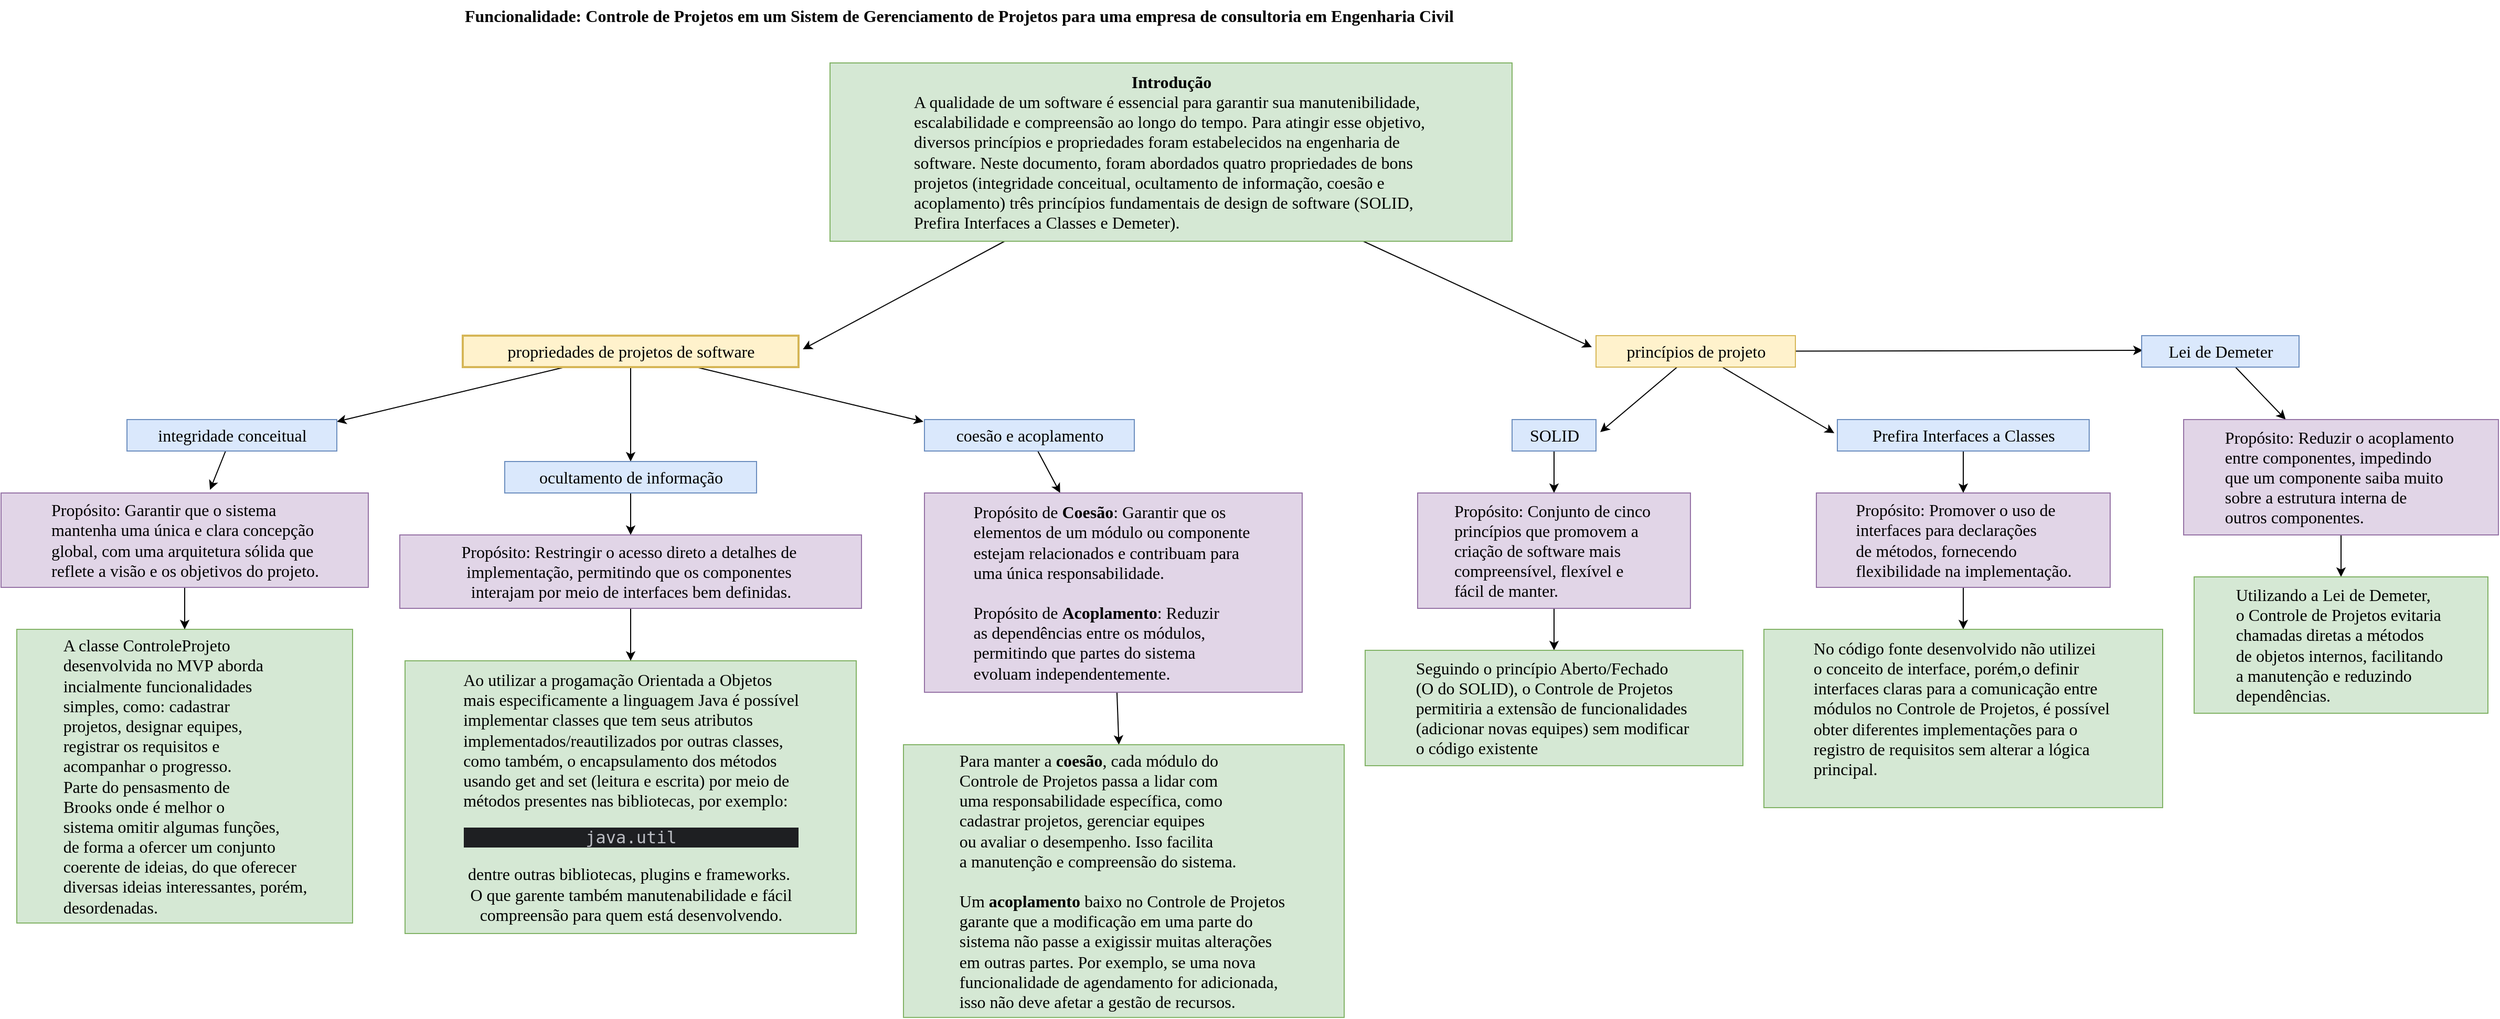 <mxfile version="20.8.16" type="device"><diagram name="Página-1" id="H5MuItUH7yLT1Mwbo5w6"><mxGraphModel dx="2603" dy="836" grid="1" gridSize="10" guides="1" tooltips="1" connect="1" arrows="1" fold="1" page="1" pageScale="1" pageWidth="1169" pageHeight="827" math="0" shadow="0"><root><mxCell id="0"/><mxCell id="1" parent="0"/><mxCell id="K2s0D_GUaI4HdOoe-uHt-1" value="&lt;b style=&quot;background-color: initial;&quot;&gt;&lt;font style=&quot;font-size: 16px;&quot; face=&quot;Verdana&quot;&gt;Funcionalidade: Controle de Projetos em um Sistem de Gerenciamento de Projetos para uma empresa de consultoria em Engenharia Civil&lt;/font&gt;&lt;/b&gt;" style="text;html=1;align=left;verticalAlign=middle;resizable=0;points=[];autosize=1;strokeColor=none;fillColor=none;" vertex="1" parent="1"><mxGeometry x="80" y="50" width="1260" height="30" as="geometry"/></mxCell><mxCell id="K2s0D_GUaI4HdOoe-uHt-50" style="edgeStyle=none;rounded=0;orthogonalLoop=1;jettySize=auto;html=1;entryX=1.05;entryY=0.4;entryDx=0;entryDy=0;entryPerimeter=0;fontFamily=Verdana;fontSize=16;" edge="1" parent="1" source="K2s0D_GUaI4HdOoe-uHt-2" target="K2s0D_GUaI4HdOoe-uHt-46"><mxGeometry relative="1" as="geometry"/></mxCell><mxCell id="K2s0D_GUaI4HdOoe-uHt-54" style="edgeStyle=none;rounded=0;orthogonalLoop=1;jettySize=auto;html=1;entryX=0.007;entryY=0.467;entryDx=0;entryDy=0;entryPerimeter=0;fontFamily=Verdana;fontSize=16;" edge="1" parent="1" source="K2s0D_GUaI4HdOoe-uHt-2" target="K2s0D_GUaI4HdOoe-uHt-48"><mxGeometry relative="1" as="geometry"/></mxCell><mxCell id="K2s0D_GUaI4HdOoe-uHt-55" style="edgeStyle=none;rounded=0;orthogonalLoop=1;jettySize=auto;html=1;entryX=-0.012;entryY=0.433;entryDx=0;entryDy=0;entryPerimeter=0;fontFamily=Verdana;fontSize=16;" edge="1" parent="1" source="K2s0D_GUaI4HdOoe-uHt-2" target="K2s0D_GUaI4HdOoe-uHt-47"><mxGeometry relative="1" as="geometry"/></mxCell><mxCell id="K2s0D_GUaI4HdOoe-uHt-2" value="princípios de projeto" style="text;html=1;align=center;verticalAlign=middle;resizable=0;points=[];autosize=1;strokeColor=#d6b656;fillColor=#fff2cc;fontSize=16;fontFamily=Verdana;" vertex="1" parent="1"><mxGeometry x="1160" y="370" width="190" height="30" as="geometry"/></mxCell><mxCell id="K2s0D_GUaI4HdOoe-uHt-15" value="&lt;div style=&quot;text-align: justify;&quot;&gt;&lt;span style=&quot;background-color: initial;&quot;&gt;A classe ControleProjeto&amp;nbsp;&lt;/span&gt;&lt;/div&gt;&lt;div style=&quot;text-align: justify;&quot;&gt;&lt;span style=&quot;background-color: initial;&quot;&gt;desenvolvida&amp;nbsp;&lt;/span&gt;&lt;span style=&quot;background-color: initial;&quot;&gt;no MVP&amp;nbsp;&lt;/span&gt;&lt;span style=&quot;background-color: initial;&quot;&gt;aborda&amp;nbsp;&lt;/span&gt;&lt;/div&gt;&lt;div style=&quot;text-align: justify;&quot;&gt;&lt;span style=&quot;background-color: initial;&quot;&gt;incialmente&amp;nbsp;&lt;/span&gt;&lt;span style=&quot;background-color: initial;&quot;&gt;funcionalidades&amp;nbsp;&lt;/span&gt;&lt;/div&gt;&lt;div style=&quot;text-align: justify;&quot;&gt;&lt;span style=&quot;background-color: initial;&quot;&gt;simples,&amp;nbsp;&lt;/span&gt;&lt;span style=&quot;background-color: initial;&quot;&gt;como: cadastrar&amp;nbsp;&lt;/span&gt;&lt;/div&gt;&lt;div style=&quot;text-align: justify;&quot;&gt;&lt;span style=&quot;background-color: initial;&quot;&gt;projetos,&amp;nbsp;&lt;/span&gt;&lt;span style=&quot;background-color: initial;&quot;&gt;designar equipes,&amp;nbsp;&lt;/span&gt;&lt;/div&gt;&lt;div style=&quot;text-align: justify;&quot;&gt;&lt;span style=&quot;background-color: initial;&quot;&gt;registrar&amp;nbsp;&lt;/span&gt;&lt;span style=&quot;background-color: initial;&quot;&gt;os requisitos e&amp;nbsp;&lt;/span&gt;&lt;/div&gt;&lt;div style=&quot;text-align: justify;&quot;&gt;&lt;span style=&quot;background-color: initial;&quot;&gt;acompanhar&amp;nbsp;&lt;/span&gt;&lt;span style=&quot;background-color: initial;&quot;&gt;o progresso.&amp;nbsp;&lt;/span&gt;&lt;/div&gt;&lt;div style=&quot;text-align: justify;&quot;&gt;&lt;span style=&quot;background-color: initial;&quot;&gt;Parte do pensasmento de&amp;nbsp;&lt;/span&gt;&lt;/div&gt;&lt;div style=&quot;text-align: justify;&quot;&gt;&lt;span style=&quot;background-color: initial;&quot;&gt;Brooks onde é melhor o&amp;nbsp;&lt;/span&gt;&lt;/div&gt;&lt;div style=&quot;text-align: justify;&quot;&gt;&lt;span style=&quot;background-color: initial;&quot;&gt;sistema omitir algumas funções,&lt;/span&gt;&lt;/div&gt;&lt;div style=&quot;text-align: justify;&quot;&gt;&lt;span style=&quot;background-color: initial;&quot;&gt;de forma a ofercer um conjunto&lt;/span&gt;&lt;/div&gt;&lt;div style=&quot;text-align: justify;&quot;&gt;&lt;span style=&quot;background-color: initial;&quot;&gt;coerente de ideias, do que oferecer&lt;/span&gt;&lt;/div&gt;&lt;div style=&quot;text-align: justify;&quot;&gt;&lt;span style=&quot;background-color: initial;&quot;&gt;diversas ideias interessantes, porém,&lt;/span&gt;&lt;/div&gt;&lt;div style=&quot;text-align: justify;&quot;&gt;&lt;span style=&quot;background-color: initial;&quot;&gt;desordenadas.&lt;/span&gt;&lt;/div&gt;" style="text;html=1;align=center;verticalAlign=middle;resizable=0;points=[];autosize=1;strokeColor=#82b366;fillColor=#d5e8d4;fontSize=16;fontFamily=Verdana;" vertex="1" parent="1"><mxGeometry x="-345" y="650" width="320" height="280" as="geometry"/></mxCell><mxCell id="K2s0D_GUaI4HdOoe-uHt-19" value="" style="edgeStyle=none;rounded=0;orthogonalLoop=1;jettySize=auto;html=1;fontFamily=Verdana;fontSize=16;entryX=1;entryY=0.067;entryDx=0;entryDy=0;entryPerimeter=0;" edge="1" source="K2s0D_GUaI4HdOoe-uHt-22" target="K2s0D_GUaI4HdOoe-uHt-24" parent="1"><mxGeometry relative="1" as="geometry"/></mxCell><mxCell id="K2s0D_GUaI4HdOoe-uHt-20" value="" style="edgeStyle=none;rounded=0;orthogonalLoop=1;jettySize=auto;html=1;fontFamily=Verdana;fontSize=16;entryX=-0.005;entryY=0.067;entryDx=0;entryDy=0;entryPerimeter=0;" edge="1" source="K2s0D_GUaI4HdOoe-uHt-22" target="K2s0D_GUaI4HdOoe-uHt-27" parent="1"><mxGeometry relative="1" as="geometry"/></mxCell><mxCell id="K2s0D_GUaI4HdOoe-uHt-30" style="edgeStyle=none;rounded=0;orthogonalLoop=1;jettySize=auto;html=1;fontFamily=Verdana;fontSize=16;" edge="1" parent="1" source="K2s0D_GUaI4HdOoe-uHt-22" target="K2s0D_GUaI4HdOoe-uHt-26"><mxGeometry relative="1" as="geometry"/></mxCell><mxCell id="K2s0D_GUaI4HdOoe-uHt-22" value="propriedades de projetos de software" style="text;html=1;align=center;verticalAlign=middle;resizable=0;points=[];autosize=1;strokeColor=#d6b656;fillColor=#fff2cc;fontSize=16;fontFamily=Verdana;rounded=0;perimeterSpacing=0;strokeWidth=2;" vertex="1" parent="1"><mxGeometry x="80" y="370" width="320" height="30" as="geometry"/></mxCell><mxCell id="K2s0D_GUaI4HdOoe-uHt-36" style="edgeStyle=none;rounded=0;orthogonalLoop=1;jettySize=auto;html=1;entryX=0.569;entryY=-0.033;entryDx=0;entryDy=0;entryPerimeter=0;fontFamily=Verdana;fontSize=16;" edge="1" parent="1" source="K2s0D_GUaI4HdOoe-uHt-24" target="K2s0D_GUaI4HdOoe-uHt-35"><mxGeometry relative="1" as="geometry"/></mxCell><mxCell id="K2s0D_GUaI4HdOoe-uHt-24" value="integridade conceitual" style="text;html=1;align=center;verticalAlign=middle;resizable=0;points=[];autosize=1;strokeColor=#6c8ebf;fillColor=#dae8fc;fontSize=16;fontFamily=Verdana;" vertex="1" parent="1"><mxGeometry x="-240" y="450" width="200" height="30" as="geometry"/></mxCell><mxCell id="K2s0D_GUaI4HdOoe-uHt-39" value="" style="edgeStyle=none;rounded=0;orthogonalLoop=1;jettySize=auto;html=1;fontFamily=Verdana;fontSize=16;" edge="1" parent="1" source="K2s0D_GUaI4HdOoe-uHt-26" target="K2s0D_GUaI4HdOoe-uHt-38"><mxGeometry relative="1" as="geometry"/></mxCell><mxCell id="K2s0D_GUaI4HdOoe-uHt-26" value="ocultamento de informação" style="text;html=1;align=center;verticalAlign=middle;resizable=0;points=[];autosize=1;strokeColor=#6c8ebf;fillColor=#dae8fc;fontSize=16;fontFamily=Verdana;" vertex="1" parent="1"><mxGeometry x="120" y="490" width="240" height="30" as="geometry"/></mxCell><mxCell id="K2s0D_GUaI4HdOoe-uHt-42" value="" style="edgeStyle=none;rounded=0;orthogonalLoop=1;jettySize=auto;html=1;fontFamily=Verdana;fontSize=16;" edge="1" parent="1" source="K2s0D_GUaI4HdOoe-uHt-27" target="K2s0D_GUaI4HdOoe-uHt-41"><mxGeometry relative="1" as="geometry"/></mxCell><mxCell id="K2s0D_GUaI4HdOoe-uHt-27" value="coesão e acoplamento" style="text;html=1;align=center;verticalAlign=middle;resizable=0;points=[];autosize=1;strokeColor=#6c8ebf;fillColor=#dae8fc;fontSize=16;fontFamily=Verdana;" vertex="1" parent="1"><mxGeometry x="520" y="450" width="200" height="30" as="geometry"/></mxCell><mxCell id="K2s0D_GUaI4HdOoe-uHt-28" value="&lt;div style=&quot;text-align: left;&quot;&gt;&lt;span style=&quot;background-color: initial;&quot;&gt;Ao utilizar a progamação Orientada a Objetos&lt;/span&gt;&lt;/div&gt;&lt;div style=&quot;text-align: left;&quot;&gt;&lt;span style=&quot;background-color: initial;&quot;&gt;mais especificamente a linguagem Java é possível&lt;/span&gt;&lt;/div&gt;&lt;div style=&quot;text-align: left;&quot;&gt;&lt;span style=&quot;background-color: initial;&quot;&gt;implementar classes que tem seus atributos&lt;/span&gt;&lt;/div&gt;&lt;div style=&quot;text-align: left;&quot;&gt;&lt;span style=&quot;background-color: initial;&quot;&gt;implementados/reautilizados por outras classes,&lt;/span&gt;&lt;/div&gt;&lt;div style=&quot;text-align: left;&quot;&gt;&lt;span style=&quot;background-color: initial;&quot;&gt;como também, o encapsulamento dos métodos&lt;/span&gt;&lt;/div&gt;&lt;div style=&quot;text-align: left;&quot;&gt;&lt;span style=&quot;background-color: initial;&quot;&gt;usando get and set (leitura e escrita)&amp;nbsp;&lt;/span&gt;&lt;span style=&quot;background-color: initial;&quot;&gt;por meio de&amp;nbsp;&lt;/span&gt;&lt;/div&gt;&lt;div style=&quot;text-align: left;&quot;&gt;&lt;span style=&quot;background-color: initial;&quot;&gt;métodos presentes nas bibliotecas, por exemplo:&lt;/span&gt;&lt;/div&gt;&lt;div style=&quot;background-color:#1e1f22;color:#bcbec4&quot;&gt;&lt;pre style=&quot;font-family:'JetBrains Mono',monospace;font-size:9,8pt;&quot;&gt;java.util&lt;/pre&gt;&lt;/div&gt;dentre outras bibliotecas, plugins e frameworks.&amp;nbsp;&lt;br&gt;O que garente também manutenabilidade e fácil&lt;br&gt;compreensão para quem está desenvolvendo." style="text;html=1;align=center;verticalAlign=middle;resizable=0;points=[];autosize=1;strokeColor=#82b366;fillColor=#d5e8d4;fontSize=16;fontFamily=Verdana;" vertex="1" parent="1"><mxGeometry x="25" y="680" width="430" height="260" as="geometry"/></mxCell><mxCell id="K2s0D_GUaI4HdOoe-uHt-33" style="edgeStyle=none;rounded=0;orthogonalLoop=1;jettySize=auto;html=1;entryX=1.013;entryY=0.433;entryDx=0;entryDy=0;entryPerimeter=0;fontFamily=Verdana;fontSize=16;" edge="1" parent="1" source="K2s0D_GUaI4HdOoe-uHt-32" target="K2s0D_GUaI4HdOoe-uHt-22"><mxGeometry relative="1" as="geometry"/></mxCell><mxCell id="K2s0D_GUaI4HdOoe-uHt-34" style="edgeStyle=none;rounded=0;orthogonalLoop=1;jettySize=auto;html=1;entryX=-0.021;entryY=0.367;entryDx=0;entryDy=0;entryPerimeter=0;fontFamily=Verdana;fontSize=16;" edge="1" parent="1" source="K2s0D_GUaI4HdOoe-uHt-32" target="K2s0D_GUaI4HdOoe-uHt-2"><mxGeometry relative="1" as="geometry"/></mxCell><mxCell id="K2s0D_GUaI4HdOoe-uHt-32" value="&lt;div&gt;&lt;b&gt;Introdução&lt;/b&gt;&lt;/div&gt;&lt;div style=&quot;text-align: justify;&quot;&gt;A qualidade de um software é essencial para garantir sua manutenibilidade,&amp;nbsp;&lt;/div&gt;&lt;div style=&quot;text-align: justify;&quot;&gt;escalabilidade e compreensão ao longo do tempo. Para atingir esse objetivo,&amp;nbsp;&lt;/div&gt;&lt;div style=&quot;text-align: justify;&quot;&gt;diversos princípios e propriedades foram estabelecidos na engenharia de&amp;nbsp;&lt;/div&gt;&lt;div style=&quot;text-align: justify;&quot;&gt;software. Neste documento, foram abordados quatro propriedades de bons&amp;nbsp;&lt;/div&gt;&lt;div style=&quot;text-align: justify;&quot;&gt;projetos&amp;nbsp;&lt;span style=&quot;background-color: initial;&quot;&gt;(integridade conceitual, ocultamento de informação, coesão e&amp;nbsp;&lt;/span&gt;&lt;/div&gt;&lt;div style=&quot;text-align: justify;&quot;&gt;&lt;span style=&quot;background-color: initial;&quot;&gt;acoplamento)&amp;nbsp;&lt;/span&gt;&lt;span style=&quot;background-color: initial;&quot;&gt;três princípios fundamentais de design de software (SOLID,&amp;nbsp;&lt;/span&gt;&lt;/div&gt;&lt;div style=&quot;text-align: justify;&quot;&gt;&lt;span style=&quot;background-color: initial;&quot;&gt;Prefira Interfaces&amp;nbsp;&lt;/span&gt;&lt;span style=&quot;background-color: initial;&quot;&gt;a Classes e Demeter).&lt;/span&gt;&lt;/div&gt;" style="text;html=1;align=center;verticalAlign=middle;resizable=0;points=[];autosize=1;strokeColor=#82b366;fillColor=#d5e8d4;fontSize=16;fontFamily=Verdana;" vertex="1" parent="1"><mxGeometry x="430" y="110" width="650" height="170" as="geometry"/></mxCell><mxCell id="K2s0D_GUaI4HdOoe-uHt-45" value="" style="edgeStyle=none;rounded=0;orthogonalLoop=1;jettySize=auto;html=1;fontFamily=Verdana;fontSize=16;" edge="1" parent="1" source="K2s0D_GUaI4HdOoe-uHt-35" target="K2s0D_GUaI4HdOoe-uHt-15"><mxGeometry relative="1" as="geometry"/></mxCell><mxCell id="K2s0D_GUaI4HdOoe-uHt-35" value="&lt;div style=&quot;text-align: justify;&quot;&gt;Propósito: Garantir que o sistema&amp;nbsp;&lt;/div&gt;&lt;div style=&quot;text-align: justify;&quot;&gt;mantenha&amp;nbsp;&lt;span style=&quot;background-color: initial;&quot;&gt;uma única e clara concepção&amp;nbsp;&lt;/span&gt;&lt;/div&gt;&lt;div style=&quot;text-align: justify;&quot;&gt;&lt;span style=&quot;background-color: initial;&quot;&gt;global,&amp;nbsp;&lt;/span&gt;&lt;span style=&quot;background-color: initial;&quot;&gt;com uma arquitetura sólida que&amp;nbsp;&lt;/span&gt;&lt;/div&gt;&lt;div style=&quot;text-align: justify;&quot;&gt;&lt;span style=&quot;background-color: initial;&quot;&gt;reflete a&amp;nbsp;&lt;/span&gt;&lt;span style=&quot;background-color: initial;&quot;&gt;visão e os objetivos do projeto.&lt;/span&gt;&lt;/div&gt;" style="text;html=1;align=center;verticalAlign=middle;resizable=0;points=[];autosize=1;strokeColor=#9673a6;fillColor=#e1d5e7;fontSize=16;fontFamily=Verdana;" vertex="1" parent="1"><mxGeometry x="-360" y="520" width="350" height="90" as="geometry"/></mxCell><mxCell id="K2s0D_GUaI4HdOoe-uHt-40" value="" style="edgeStyle=none;rounded=0;orthogonalLoop=1;jettySize=auto;html=1;fontFamily=Verdana;fontSize=16;" edge="1" parent="1" source="K2s0D_GUaI4HdOoe-uHt-38" target="K2s0D_GUaI4HdOoe-uHt-28"><mxGeometry relative="1" as="geometry"/></mxCell><mxCell id="K2s0D_GUaI4HdOoe-uHt-38" value="&lt;div&gt;Propósito: Restringir o acesso direto a detalhes de&amp;nbsp;&lt;/div&gt;&lt;div&gt;implementação, permitindo que os componentes&amp;nbsp;&lt;/div&gt;&lt;div&gt;interajam por meio de interfaces bem definidas.&lt;/div&gt;" style="text;html=1;align=center;verticalAlign=middle;resizable=0;points=[];autosize=1;strokeColor=#9673a6;fillColor=#e1d5e7;fontSize=16;fontFamily=Verdana;" vertex="1" parent="1"><mxGeometry x="20" y="560" width="440" height="70" as="geometry"/></mxCell><mxCell id="K2s0D_GUaI4HdOoe-uHt-44" value="" style="edgeStyle=none;rounded=0;orthogonalLoop=1;jettySize=auto;html=1;fontFamily=Verdana;fontSize=16;" edge="1" parent="1" source="K2s0D_GUaI4HdOoe-uHt-41" target="K2s0D_GUaI4HdOoe-uHt-43"><mxGeometry relative="1" as="geometry"/></mxCell><mxCell id="K2s0D_GUaI4HdOoe-uHt-41" value="&lt;div style=&quot;text-align: justify;&quot;&gt;Propósito de &lt;b&gt;Coesão&lt;/b&gt;: Garantir que os&amp;nbsp;&lt;/div&gt;&lt;div style=&quot;text-align: justify;&quot;&gt;elementos de um módulo ou componente&amp;nbsp;&lt;/div&gt;&lt;div style=&quot;text-align: justify;&quot;&gt;estejam relacionados e contribuam para&amp;nbsp;&lt;/div&gt;&lt;div style=&quot;text-align: justify;&quot;&gt;uma única responsabilidade.&lt;/div&gt;&lt;div style=&quot;text-align: justify;&quot;&gt;&lt;br&gt;&lt;/div&gt;&lt;div style=&quot;text-align: justify;&quot;&gt;&lt;div&gt;Propósito de &lt;b&gt;Acoplamento&lt;/b&gt;: Reduzir&amp;nbsp;&lt;/div&gt;&lt;div&gt;as dependências entre os módulos,&amp;nbsp;&lt;/div&gt;&lt;div&gt;permitindo que partes do sistema&amp;nbsp;&lt;/div&gt;&lt;div&gt;evoluam independentemente.&lt;/div&gt;&lt;/div&gt;" style="text;html=1;align=center;verticalAlign=middle;resizable=0;points=[];autosize=1;strokeColor=#9673a6;fillColor=#e1d5e7;fontSize=16;fontFamily=Verdana;" vertex="1" parent="1"><mxGeometry x="520" y="520" width="360" height="190" as="geometry"/></mxCell><mxCell id="K2s0D_GUaI4HdOoe-uHt-43" value="&lt;div style=&quot;text-align: justify;&quot;&gt;Para manter a &lt;b&gt;coesão&lt;/b&gt;, cada módulo do&amp;nbsp;&lt;/div&gt;&lt;div style=&quot;text-align: justify;&quot;&gt;Controle de Projetos passa a lidar com&amp;nbsp;&lt;/div&gt;&lt;div style=&quot;text-align: justify;&quot;&gt;uma responsabilidade específica, como&amp;nbsp;&lt;/div&gt;&lt;div style=&quot;text-align: justify;&quot;&gt;cadastrar projetos, gerenciar equipes&amp;nbsp;&lt;/div&gt;&lt;div style=&quot;text-align: justify;&quot;&gt;ou avaliar o desempenho. Isso facilita&amp;nbsp;&lt;/div&gt;&lt;div style=&quot;text-align: justify;&quot;&gt;a manutenção e compreensão do sistema.&lt;/div&gt;&lt;div style=&quot;text-align: justify;&quot;&gt;&lt;br&gt;&lt;/div&gt;&lt;div style=&quot;text-align: justify;&quot;&gt;&lt;div&gt;Um &lt;b&gt;acoplamento &lt;/b&gt;baixo no Controle de Projetos&amp;nbsp;&lt;/div&gt;&lt;div&gt;garante que a modificação em uma parte do&amp;nbsp;&lt;/div&gt;&lt;div&gt;sistema não passe a exigissir muitas alterações&amp;nbsp;&lt;/div&gt;&lt;div&gt;em outras partes. Por exemplo, se uma nova&amp;nbsp;&lt;/div&gt;&lt;div&gt;funcionalidade de agendamento for adicionada,&amp;nbsp;&lt;/div&gt;&lt;div&gt;isso não deve afetar a gestão de recursos.&lt;/div&gt;&lt;/div&gt;" style="text;html=1;align=center;verticalAlign=middle;resizable=0;points=[];autosize=1;strokeColor=#82b366;fillColor=#d5e8d4;fontSize=16;fontFamily=Verdana;" vertex="1" parent="1"><mxGeometry x="500" y="760" width="420" height="260" as="geometry"/></mxCell><mxCell id="K2s0D_GUaI4HdOoe-uHt-51" value="" style="edgeStyle=none;rounded=0;orthogonalLoop=1;jettySize=auto;html=1;fontFamily=Verdana;fontSize=16;" edge="1" parent="1" source="K2s0D_GUaI4HdOoe-uHt-46" target="K2s0D_GUaI4HdOoe-uHt-49"><mxGeometry relative="1" as="geometry"/></mxCell><mxCell id="K2s0D_GUaI4HdOoe-uHt-46" value="SOLID" style="text;html=1;align=center;verticalAlign=middle;resizable=0;points=[];autosize=1;strokeColor=#6c8ebf;fillColor=#dae8fc;fontSize=16;fontFamily=Verdana;" vertex="1" parent="1"><mxGeometry x="1080" y="450" width="80" height="30" as="geometry"/></mxCell><mxCell id="K2s0D_GUaI4HdOoe-uHt-59" value="" style="edgeStyle=none;rounded=0;orthogonalLoop=1;jettySize=auto;html=1;fontFamily=Verdana;fontSize=16;" edge="1" parent="1" source="K2s0D_GUaI4HdOoe-uHt-47" target="K2s0D_GUaI4HdOoe-uHt-58"><mxGeometry relative="1" as="geometry"/></mxCell><mxCell id="K2s0D_GUaI4HdOoe-uHt-47" value="Prefira Interfaces a Classes" style="text;html=1;align=center;verticalAlign=middle;resizable=0;points=[];autosize=1;strokeColor=#6c8ebf;fillColor=#dae8fc;fontSize=16;fontFamily=Verdana;" vertex="1" parent="1"><mxGeometry x="1390" y="450" width="240" height="30" as="geometry"/></mxCell><mxCell id="K2s0D_GUaI4HdOoe-uHt-63" value="" style="edgeStyle=none;rounded=0;orthogonalLoop=1;jettySize=auto;html=1;fontFamily=Verdana;fontSize=16;" edge="1" parent="1" source="K2s0D_GUaI4HdOoe-uHt-48" target="K2s0D_GUaI4HdOoe-uHt-62"><mxGeometry relative="1" as="geometry"/></mxCell><mxCell id="K2s0D_GUaI4HdOoe-uHt-48" value="&lt;div style=&quot;text-align: justify;&quot;&gt;&lt;span style=&quot;background-color: initial;&quot;&gt;Lei de Demeter&lt;/span&gt;&lt;/div&gt;" style="text;html=1;align=center;verticalAlign=middle;resizable=0;points=[];autosize=1;strokeColor=#6c8ebf;fillColor=#dae8fc;fontSize=16;fontFamily=Verdana;" vertex="1" parent="1"><mxGeometry x="1680" y="370" width="150" height="30" as="geometry"/></mxCell><mxCell id="K2s0D_GUaI4HdOoe-uHt-57" value="" style="edgeStyle=none;rounded=0;orthogonalLoop=1;jettySize=auto;html=1;fontFamily=Verdana;fontSize=16;" edge="1" parent="1" source="K2s0D_GUaI4HdOoe-uHt-49" target="K2s0D_GUaI4HdOoe-uHt-56"><mxGeometry relative="1" as="geometry"/></mxCell><mxCell id="K2s0D_GUaI4HdOoe-uHt-49" value="&lt;div style=&quot;text-align: justify;&quot;&gt;Propósito: Conjunto de cinco&amp;nbsp;&lt;/div&gt;&lt;div style=&quot;text-align: justify;&quot;&gt;princípios que promovem a&amp;nbsp;&lt;/div&gt;&lt;div style=&quot;text-align: justify;&quot;&gt;criação de software mais&amp;nbsp;&lt;/div&gt;&lt;div style=&quot;text-align: justify;&quot;&gt;compreensível, flexível e&amp;nbsp;&lt;/div&gt;&lt;div style=&quot;text-align: justify;&quot;&gt;fácil de manter.&lt;/div&gt;" style="text;html=1;align=center;verticalAlign=middle;resizable=0;points=[];autosize=1;strokeColor=#9673a6;fillColor=#e1d5e7;fontSize=16;fontFamily=Verdana;" vertex="1" parent="1"><mxGeometry x="990" y="520" width="260" height="110" as="geometry"/></mxCell><mxCell id="K2s0D_GUaI4HdOoe-uHt-56" value="&lt;div style=&quot;text-align: justify;&quot;&gt;Seguindo o princípio Aberto/Fechado&amp;nbsp;&lt;/div&gt;&lt;div style=&quot;text-align: justify;&quot;&gt;(O do SOLID), o Controle de Projetos&amp;nbsp;&lt;/div&gt;&lt;div style=&quot;text-align: justify;&quot;&gt;permitiria a extensão de funcionalidades&amp;nbsp;&lt;/div&gt;&lt;div style=&quot;text-align: justify;&quot;&gt;(adicionar novas equipes) sem modificar&amp;nbsp;&lt;/div&gt;&lt;div style=&quot;text-align: justify;&quot;&gt;o código existente&lt;/div&gt;" style="text;html=1;align=center;verticalAlign=middle;resizable=0;points=[];autosize=1;strokeColor=#82b366;fillColor=#d5e8d4;fontSize=16;fontFamily=Verdana;" vertex="1" parent="1"><mxGeometry x="940" y="670" width="360" height="110" as="geometry"/></mxCell><mxCell id="K2s0D_GUaI4HdOoe-uHt-61" value="" style="edgeStyle=none;rounded=0;orthogonalLoop=1;jettySize=auto;html=1;fontFamily=Verdana;fontSize=16;" edge="1" parent="1" source="K2s0D_GUaI4HdOoe-uHt-58" target="K2s0D_GUaI4HdOoe-uHt-60"><mxGeometry relative="1" as="geometry"/></mxCell><mxCell id="K2s0D_GUaI4HdOoe-uHt-58" value="&lt;div style=&quot;text-align: justify;&quot;&gt;Propósito: Promover o uso de&amp;nbsp;&lt;/div&gt;&lt;div style=&quot;text-align: justify;&quot;&gt;interfaces para declarações&amp;nbsp;&lt;/div&gt;&lt;div style=&quot;text-align: justify;&quot;&gt;de métodos, fornecendo&amp;nbsp;&lt;/div&gt;&lt;div style=&quot;text-align: justify;&quot;&gt;flexibilidade na implementação.&lt;/div&gt;" style="text;html=1;align=center;verticalAlign=middle;resizable=0;points=[];autosize=1;strokeColor=#9673a6;fillColor=#e1d5e7;fontSize=16;fontFamily=Verdana;" vertex="1" parent="1"><mxGeometry x="1370" y="520" width="280" height="90" as="geometry"/></mxCell><mxCell id="K2s0D_GUaI4HdOoe-uHt-60" value="&lt;div style=&quot;text-align: justify;&quot;&gt;No código fonte desenvolvido não utilizei&lt;/div&gt;&lt;div style=&quot;text-align: justify;&quot;&gt;o conceito de interface, porém,o definir&amp;nbsp;&lt;/div&gt;&lt;div style=&quot;text-align: justify;&quot;&gt;interfaces claras para a comunicação entre&amp;nbsp;&lt;/div&gt;&lt;div style=&quot;text-align: justify;&quot;&gt;módulos no Controle de Projetos, é possível&amp;nbsp;&lt;/div&gt;&lt;div style=&quot;text-align: justify;&quot;&gt;obter diferentes implementações para o&amp;nbsp;&lt;/div&gt;&lt;div style=&quot;text-align: justify;&quot;&gt;registro de requisitos sem alterar a lógica&lt;/div&gt;&lt;div style=&quot;text-align: justify;&quot;&gt;principal.&lt;/div&gt;&lt;div style=&quot;text-align: justify;&quot;&gt;&lt;br&gt;&lt;/div&gt;" style="text;html=1;align=center;verticalAlign=middle;resizable=0;points=[];autosize=1;strokeColor=#82b366;fillColor=#d5e8d4;fontSize=16;fontFamily=Verdana;" vertex="1" parent="1"><mxGeometry x="1320" y="650" width="380" height="170" as="geometry"/></mxCell><mxCell id="K2s0D_GUaI4HdOoe-uHt-65" value="" style="edgeStyle=none;rounded=0;orthogonalLoop=1;jettySize=auto;html=1;fontFamily=Verdana;fontSize=16;" edge="1" parent="1" source="K2s0D_GUaI4HdOoe-uHt-62" target="K2s0D_GUaI4HdOoe-uHt-64"><mxGeometry relative="1" as="geometry"/></mxCell><mxCell id="K2s0D_GUaI4HdOoe-uHt-62" value="&lt;div style=&quot;text-align: justify;&quot;&gt;Propósito: Reduzir o acoplamento&amp;nbsp;&lt;/div&gt;&lt;div style=&quot;text-align: justify;&quot;&gt;entre&amp;nbsp;&lt;span style=&quot;background-color: initial;&quot;&gt;componentes, impedindo&amp;nbsp;&lt;/span&gt;&lt;/div&gt;&lt;div style=&quot;text-align: justify;&quot;&gt;&lt;span style=&quot;background-color: initial;&quot;&gt;que um componente&amp;nbsp;&lt;/span&gt;&lt;span style=&quot;background-color: initial;&quot;&gt;saiba muito&amp;nbsp;&lt;/span&gt;&lt;/div&gt;&lt;div style=&quot;text-align: justify;&quot;&gt;&lt;span style=&quot;background-color: initial;&quot;&gt;sobre a estrutura interna de&amp;nbsp;&lt;/span&gt;&lt;/div&gt;&lt;div style=&quot;text-align: justify;&quot;&gt;outros componentes.&lt;/div&gt;" style="text;html=1;align=center;verticalAlign=middle;resizable=0;points=[];autosize=1;strokeColor=#9673a6;fillColor=#e1d5e7;fontSize=16;fontFamily=Verdana;" vertex="1" parent="1"><mxGeometry x="1720" y="450" width="300" height="110" as="geometry"/></mxCell><mxCell id="K2s0D_GUaI4HdOoe-uHt-64" value="&lt;div style=&quot;text-align: justify;&quot;&gt;Utilizando a Lei de Demeter,&amp;nbsp;&lt;/div&gt;&lt;div style=&quot;text-align: justify;&quot;&gt;o Controle&amp;nbsp;&lt;span style=&quot;background-color: initial;&quot;&gt;de Projetos evitaria&amp;nbsp;&lt;/span&gt;&lt;/div&gt;&lt;div style=&quot;text-align: justify;&quot;&gt;&lt;span style=&quot;background-color: initial;&quot;&gt;chamadas diretas&amp;nbsp;&lt;/span&gt;&lt;span style=&quot;background-color: initial;&quot;&gt;a métodos&amp;nbsp;&lt;/span&gt;&lt;/div&gt;&lt;div style=&quot;text-align: justify;&quot;&gt;&lt;span style=&quot;background-color: initial;&quot;&gt;de objetos internos,&amp;nbsp;&lt;/span&gt;&lt;span style=&quot;background-color: initial;&quot;&gt;facilitando&amp;nbsp;&lt;/span&gt;&lt;/div&gt;&lt;div style=&quot;text-align: justify;&quot;&gt;&lt;span style=&quot;background-color: initial;&quot;&gt;a manutenção e reduzindo&amp;nbsp;&lt;/span&gt;&lt;/div&gt;&lt;div style=&quot;text-align: justify;&quot;&gt;dependências.&lt;/div&gt;" style="text;html=1;align=center;verticalAlign=middle;resizable=0;points=[];autosize=1;strokeColor=#82b366;fillColor=#d5e8d4;fontSize=16;fontFamily=Verdana;" vertex="1" parent="1"><mxGeometry x="1730" y="600" width="280" height="130" as="geometry"/></mxCell></root></mxGraphModel></diagram></mxfile>